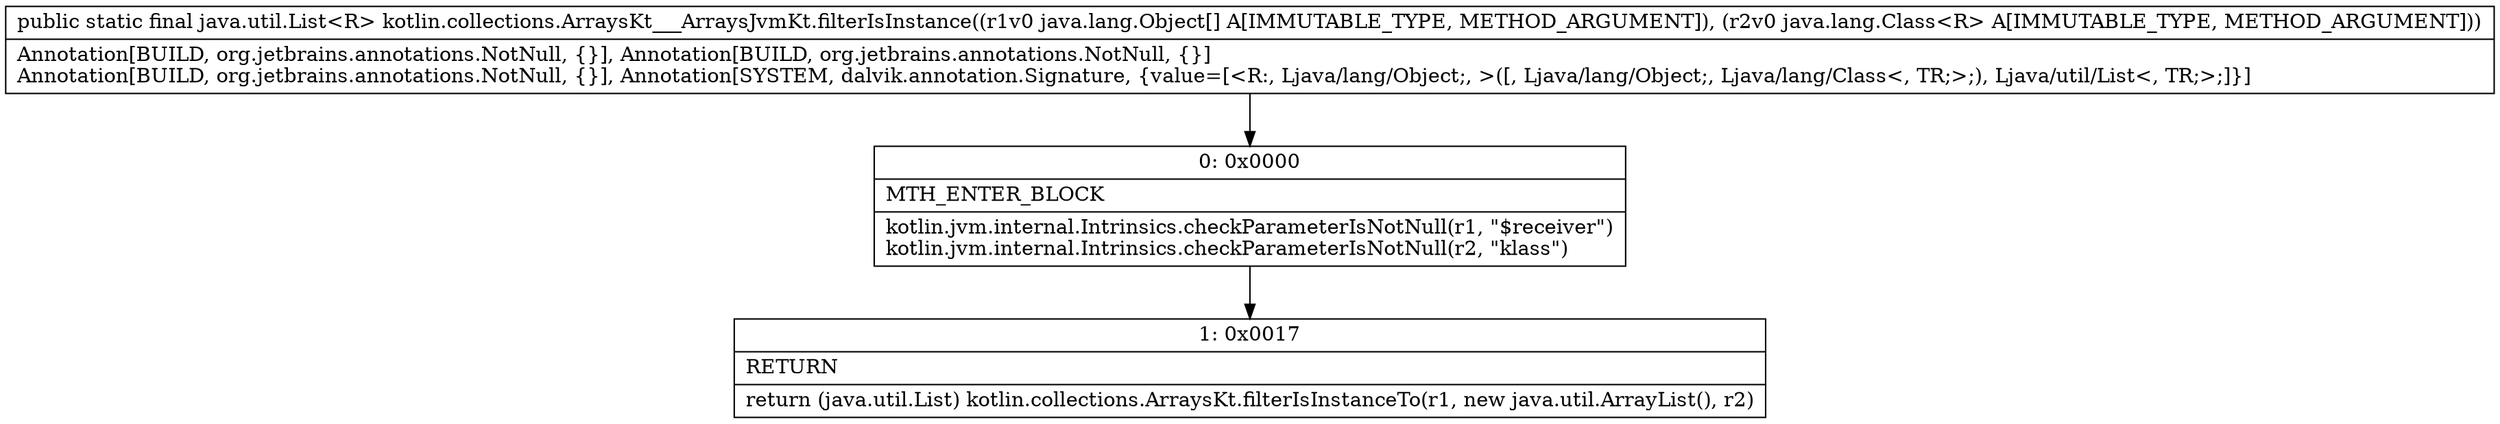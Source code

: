 digraph "CFG forkotlin.collections.ArraysKt___ArraysJvmKt.filterIsInstance([Ljava\/lang\/Object;Ljava\/lang\/Class;)Ljava\/util\/List;" {
Node_0 [shape=record,label="{0\:\ 0x0000|MTH_ENTER_BLOCK\l|kotlin.jvm.internal.Intrinsics.checkParameterIsNotNull(r1, \"$receiver\")\lkotlin.jvm.internal.Intrinsics.checkParameterIsNotNull(r2, \"klass\")\l}"];
Node_1 [shape=record,label="{1\:\ 0x0017|RETURN\l|return (java.util.List) kotlin.collections.ArraysKt.filterIsInstanceTo(r1, new java.util.ArrayList(), r2)\l}"];
MethodNode[shape=record,label="{public static final java.util.List\<R\> kotlin.collections.ArraysKt___ArraysJvmKt.filterIsInstance((r1v0 java.lang.Object[] A[IMMUTABLE_TYPE, METHOD_ARGUMENT]), (r2v0 java.lang.Class\<R\> A[IMMUTABLE_TYPE, METHOD_ARGUMENT]))  | Annotation[BUILD, org.jetbrains.annotations.NotNull, \{\}], Annotation[BUILD, org.jetbrains.annotations.NotNull, \{\}]\lAnnotation[BUILD, org.jetbrains.annotations.NotNull, \{\}], Annotation[SYSTEM, dalvik.annotation.Signature, \{value=[\<R:, Ljava\/lang\/Object;, \>([, Ljava\/lang\/Object;, Ljava\/lang\/Class\<, TR;\>;), Ljava\/util\/List\<, TR;\>;]\}]\l}"];
MethodNode -> Node_0;
Node_0 -> Node_1;
}

